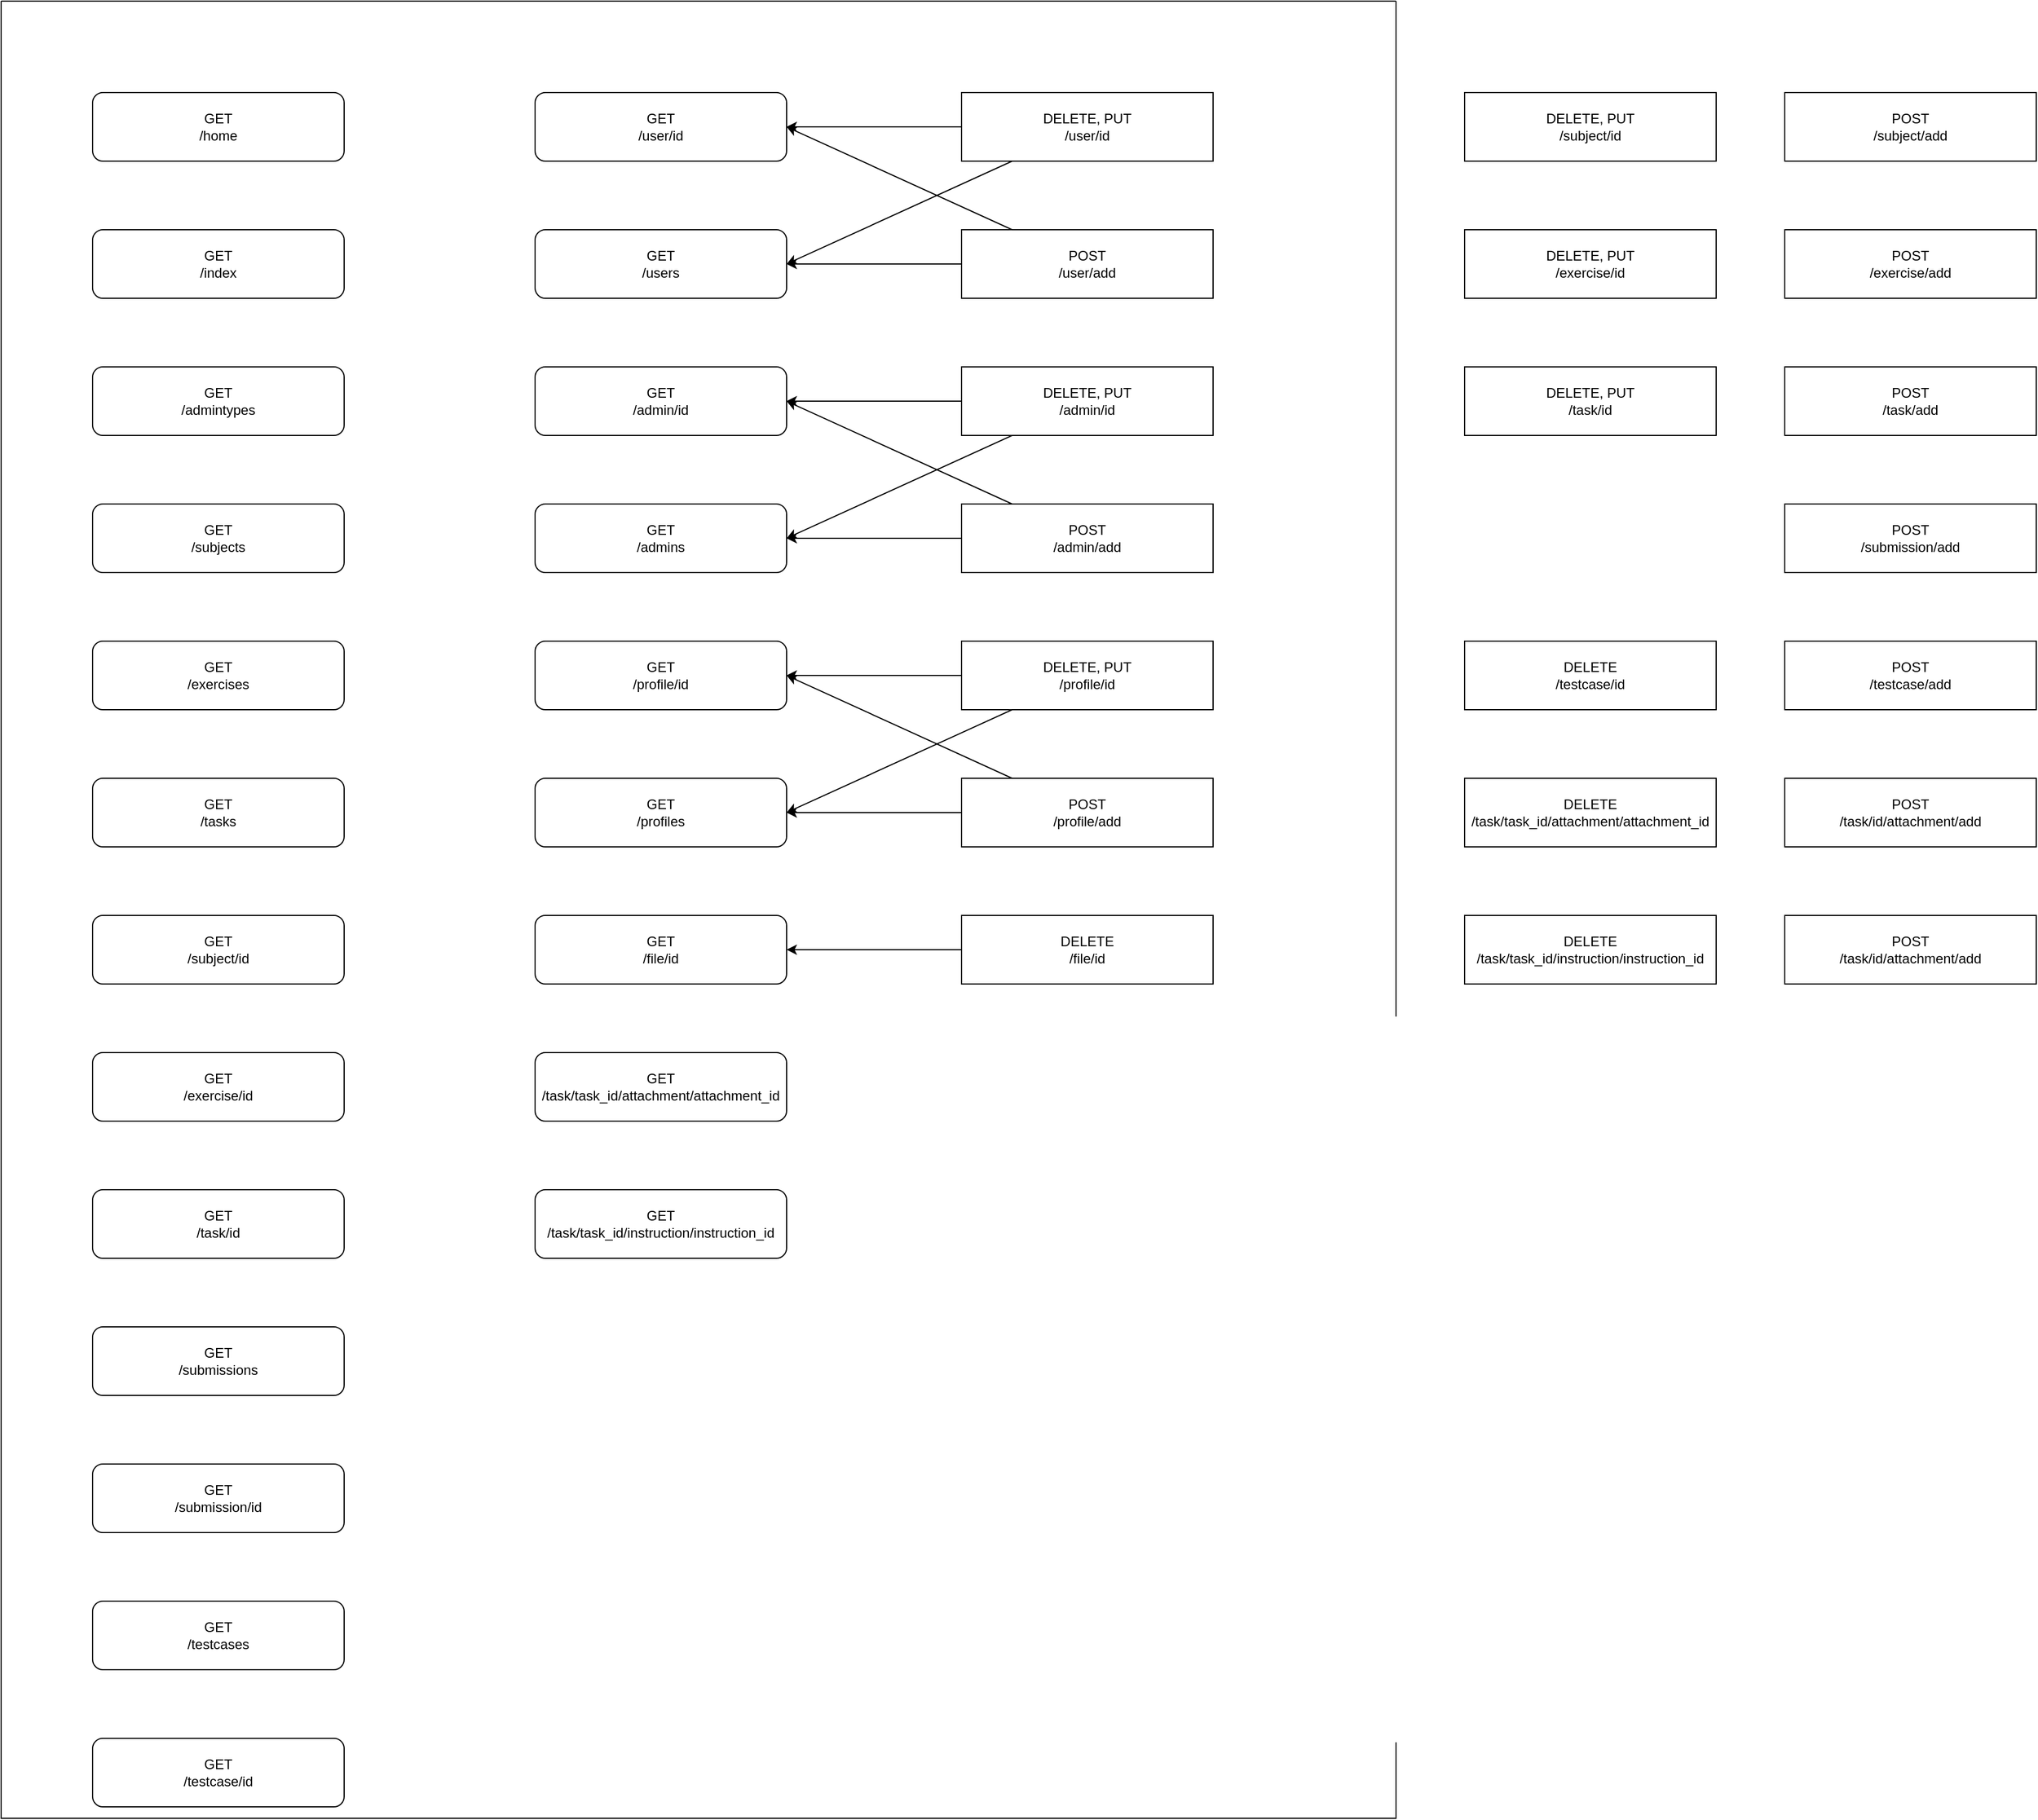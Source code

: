 <mxfile version="20.5.3" type="embed"><diagram name="Seite-1" id="0b6pMwF9IUobV9L8IJvM"><mxGraphModel dx="1231" dy="1130" grid="1" gridSize="10" guides="1" tooltips="1" connect="1" arrows="1" fold="1" page="1" pageScale="1" pageWidth="827" pageHeight="1169" math="0" shadow="0"><root><mxCell id="0"/><mxCell id="1" parent="0"/><mxCell id="88" value="" style="swimlane;startSize=0;rounded=0;fillColor=default;" vertex="1" parent="1"><mxGeometry x="880" y="40" width="1220" height="1590" as="geometry"/></mxCell><mxCell id="36" value="GET&lt;br&gt;/task/task_id/attachment/attachment_id" style="rounded=1;whiteSpace=wrap;html=1;" parent="88" vertex="1"><mxGeometry x="467" y="920" width="220" height="60" as="geometry"/></mxCell><mxCell id="37" value="GET&lt;br&gt;/task/task_id/instruction/instruction_id" style="rounded=1;whiteSpace=wrap;html=1;" parent="88" vertex="1"><mxGeometry x="467" y="1040" width="220" height="60" as="geometry"/></mxCell><mxCell id="38" value="GET&lt;br&gt;/file/id" style="rounded=1;whiteSpace=wrap;html=1;" vertex="1" parent="88"><mxGeometry x="467" y="800" width="220" height="60" as="geometry"/></mxCell><mxCell id="41" style="edgeStyle=orthogonalEdgeStyle;rounded=0;orthogonalLoop=1;jettySize=auto;html=1;entryX=1;entryY=0.5;entryDx=0;entryDy=0;" edge="1" parent="88" source="40" target="38"><mxGeometry relative="1" as="geometry"/></mxCell><mxCell id="40" value="DELETE&lt;br&gt;/file/id" style="rounded=0;whiteSpace=wrap;html=1;" vertex="1" parent="88"><mxGeometry x="840" y="800" width="220" height="60" as="geometry"/></mxCell><mxCell id="42" value="GET&lt;br&gt;/admin/id" style="rounded=1;whiteSpace=wrap;html=1;" vertex="1" parent="88"><mxGeometry x="467" y="320" width="220" height="60" as="geometry"/></mxCell><mxCell id="45" style="rounded=0;orthogonalLoop=1;jettySize=auto;html=1;entryX=1;entryY=0.5;entryDx=0;entryDy=0;" edge="1" parent="88" source="43" target="42"><mxGeometry relative="1" as="geometry"/></mxCell><mxCell id="43" value="DELETE, PUT&lt;br&gt;/admin/id" style="rounded=0;whiteSpace=wrap;html=1;" vertex="1" parent="88"><mxGeometry x="840" y="320" width="220" height="60" as="geometry"/></mxCell><mxCell id="52" value="GET&lt;br&gt;/admins" style="rounded=1;whiteSpace=wrap;html=1;" vertex="1" parent="88"><mxGeometry x="467" y="440" width="220" height="60" as="geometry"/></mxCell><mxCell id="55" style="rounded=0;orthogonalLoop=1;jettySize=auto;html=1;entryX=1;entryY=0.5;entryDx=0;entryDy=0;" edge="1" parent="88" source="43" target="52"><mxGeometry relative="1" as="geometry"/></mxCell><mxCell id="53" value="GET&lt;br&gt;/users" style="rounded=1;whiteSpace=wrap;html=1;" vertex="1" parent="88"><mxGeometry x="467" y="200" width="220" height="60" as="geometry"/></mxCell><mxCell id="54" value="GET&lt;br&gt;/user/id" style="rounded=1;whiteSpace=wrap;html=1;" vertex="1" parent="88"><mxGeometry x="467" y="80" width="220" height="60" as="geometry"/></mxCell><mxCell id="57" style="rounded=0;orthogonalLoop=1;jettySize=auto;html=1;entryX=1;entryY=0.5;entryDx=0;entryDy=0;" edge="1" parent="88" source="56" target="53"><mxGeometry relative="1" as="geometry"/></mxCell><mxCell id="58" style="rounded=0;orthogonalLoop=1;jettySize=auto;html=1;entryX=1;entryY=0.5;entryDx=0;entryDy=0;" edge="1" parent="88" source="56" target="54"><mxGeometry relative="1" as="geometry"/></mxCell><mxCell id="56" value="DELETE, PUT&lt;br&gt;/user/id" style="rounded=0;whiteSpace=wrap;html=1;" vertex="1" parent="88"><mxGeometry x="840" y="80" width="220" height="60" as="geometry"/></mxCell><mxCell id="59" value="GET&lt;br&gt;/home" style="rounded=1;whiteSpace=wrap;html=1;" vertex="1" parent="88"><mxGeometry x="80" y="80" width="220" height="60" as="geometry"/></mxCell><mxCell id="60" value="GET&lt;br&gt;/index" style="rounded=1;whiteSpace=wrap;html=1;" vertex="1" parent="88"><mxGeometry x="80" y="200" width="220" height="60" as="geometry"/></mxCell><mxCell id="61" value="GET&lt;br&gt;/profile/id" style="rounded=1;whiteSpace=wrap;html=1;" vertex="1" parent="88"><mxGeometry x="467" y="560" width="220" height="60" as="geometry"/></mxCell><mxCell id="62" value="GET&lt;br&gt;/profiles" style="rounded=1;whiteSpace=wrap;html=1;" vertex="1" parent="88"><mxGeometry x="467" y="680" width="220" height="60" as="geometry"/></mxCell><mxCell id="64" style="rounded=0;orthogonalLoop=1;jettySize=auto;html=1;entryX=1;entryY=0.5;entryDx=0;entryDy=0;" edge="1" parent="88" source="63" target="53"><mxGeometry relative="1" as="geometry"/></mxCell><mxCell id="65" style="orthogonalLoop=1;jettySize=auto;html=1;entryX=1;entryY=0.5;entryDx=0;entryDy=0;rounded=0;" edge="1" parent="88" source="63" target="54"><mxGeometry relative="1" as="geometry"/></mxCell><mxCell id="63" value="POST&lt;br&gt;/user/add" style="rounded=0;whiteSpace=wrap;html=1;" vertex="1" parent="88"><mxGeometry x="840" y="200" width="220" height="60" as="geometry"/></mxCell><mxCell id="67" style="edgeStyle=none;rounded=0;orthogonalLoop=1;jettySize=auto;html=1;entryX=1;entryY=0.5;entryDx=0;entryDy=0;" edge="1" parent="88" source="66" target="52"><mxGeometry relative="1" as="geometry"/></mxCell><mxCell id="68" style="edgeStyle=none;rounded=0;orthogonalLoop=1;jettySize=auto;html=1;entryX=1;entryY=0.5;entryDx=0;entryDy=0;" edge="1" parent="88" source="66" target="42"><mxGeometry relative="1" as="geometry"/></mxCell><mxCell id="66" value="POST&lt;br&gt;/admin/add" style="rounded=0;whiteSpace=wrap;html=1;" vertex="1" parent="88"><mxGeometry x="840" y="440" width="220" height="60" as="geometry"/></mxCell><mxCell id="72" style="edgeStyle=none;rounded=0;orthogonalLoop=1;jettySize=auto;html=1;" edge="1" parent="88" source="69" target="62"><mxGeometry relative="1" as="geometry"/></mxCell><mxCell id="73" style="edgeStyle=none;rounded=0;orthogonalLoop=1;jettySize=auto;html=1;entryX=1;entryY=0.5;entryDx=0;entryDy=0;" edge="1" parent="88" source="69" target="61"><mxGeometry relative="1" as="geometry"/></mxCell><mxCell id="69" value="POST&lt;br&gt;/profile/add" style="rounded=0;whiteSpace=wrap;html=1;" vertex="1" parent="88"><mxGeometry x="840" y="680" width="220" height="60" as="geometry"/></mxCell><mxCell id="74" style="edgeStyle=none;rounded=0;orthogonalLoop=1;jettySize=auto;html=1;entryX=1;entryY=0.5;entryDx=0;entryDy=0;" edge="1" parent="88" source="71" target="62"><mxGeometry relative="1" as="geometry"/></mxCell><mxCell id="75" style="edgeStyle=none;rounded=0;orthogonalLoop=1;jettySize=auto;html=1;entryX=1;entryY=0.5;entryDx=0;entryDy=0;" edge="1" parent="88" source="71" target="61"><mxGeometry relative="1" as="geometry"/></mxCell><mxCell id="71" value="DELETE, PUT&lt;br&gt;/profile/id" style="rounded=0;whiteSpace=wrap;html=1;" vertex="1" parent="88"><mxGeometry x="840" y="560" width="220" height="60" as="geometry"/></mxCell><mxCell id="76" value="GET&lt;br&gt;/exercises" style="rounded=1;whiteSpace=wrap;html=1;" vertex="1" parent="88"><mxGeometry x="80" y="560" width="220" height="60" as="geometry"/></mxCell><mxCell id="77" value="GET&lt;br&gt;/tasks" style="rounded=1;whiteSpace=wrap;html=1;" vertex="1" parent="88"><mxGeometry x="80" y="680" width="220" height="60" as="geometry"/></mxCell><mxCell id="78" value="GET&lt;br&gt;/subjects" style="rounded=1;whiteSpace=wrap;html=1;" vertex="1" parent="88"><mxGeometry x="80" y="440" width="220" height="60" as="geometry"/></mxCell><mxCell id="85" value="GET&lt;br&gt;/exercise/id" style="rounded=1;whiteSpace=wrap;html=1;" vertex="1" parent="88"><mxGeometry x="80" y="920" width="220" height="60" as="geometry"/></mxCell><mxCell id="86" value="GET&lt;br&gt;/task/id" style="rounded=1;whiteSpace=wrap;html=1;" vertex="1" parent="88"><mxGeometry x="80" y="1040" width="220" height="60" as="geometry"/></mxCell><mxCell id="87" value="GET&lt;br&gt;/subject/id" style="rounded=1;whiteSpace=wrap;html=1;" vertex="1" parent="88"><mxGeometry x="80" y="800" width="220" height="60" as="geometry"/></mxCell><mxCell id="95" value="GET&lt;br&gt;/submissions" style="rounded=1;whiteSpace=wrap;html=1;" vertex="1" parent="88"><mxGeometry x="80" y="1160" width="220" height="60" as="geometry"/></mxCell><mxCell id="96" value="GET&lt;br&gt;/submission/id" style="rounded=1;whiteSpace=wrap;html=1;" vertex="1" parent="88"><mxGeometry x="80" y="1280" width="220" height="60" as="geometry"/></mxCell><mxCell id="100" value="GET&lt;br&gt;/testcases" style="rounded=1;whiteSpace=wrap;html=1;" vertex="1" parent="88"><mxGeometry x="80" y="1400" width="220" height="60" as="geometry"/></mxCell><mxCell id="101" value="GET&lt;br&gt;/testcase/id" style="rounded=1;whiteSpace=wrap;html=1;" vertex="1" parent="88"><mxGeometry x="80" y="1520" width="220" height="60" as="geometry"/></mxCell><mxCell id="113" value="GET&lt;br&gt;/admintypes" style="rounded=1;whiteSpace=wrap;html=1;" vertex="1" parent="88"><mxGeometry x="80" y="320" width="220" height="60" as="geometry"/></mxCell><mxCell id="89" value="DELETE, PUT&lt;br&gt;/subject/id" style="rounded=0;whiteSpace=wrap;html=1;" vertex="1" parent="1"><mxGeometry x="2160" y="120" width="220" height="60" as="geometry"/></mxCell><mxCell id="90" value="POST&lt;br&gt;/subject/add" style="rounded=0;whiteSpace=wrap;html=1;" vertex="1" parent="1"><mxGeometry x="2440" y="120" width="220" height="60" as="geometry"/></mxCell><mxCell id="91" value="DELETE, PUT&lt;br&gt;/exercise/id" style="rounded=0;whiteSpace=wrap;html=1;" vertex="1" parent="1"><mxGeometry x="2160" y="240" width="220" height="60" as="geometry"/></mxCell><mxCell id="92" value="POST&lt;br&gt;/exercise/add" style="rounded=0;whiteSpace=wrap;html=1;" vertex="1" parent="1"><mxGeometry x="2440" y="240" width="220" height="60" as="geometry"/></mxCell><mxCell id="93" value="DELETE, PUT&lt;br&gt;/task/id" style="rounded=0;whiteSpace=wrap;html=1;" vertex="1" parent="1"><mxGeometry x="2160" y="360" width="220" height="60" as="geometry"/></mxCell><mxCell id="94" value="POST&lt;br&gt;/task/add" style="rounded=0;whiteSpace=wrap;html=1;" vertex="1" parent="1"><mxGeometry x="2440" y="360" width="220" height="60" as="geometry"/></mxCell><mxCell id="97" value="POST&lt;br&gt;/submission/add" style="rounded=0;whiteSpace=wrap;html=1;" vertex="1" parent="1"><mxGeometry x="2440" y="480" width="220" height="60" as="geometry"/></mxCell><mxCell id="98" value="POST&lt;br&gt;/testcase/add" style="rounded=0;whiteSpace=wrap;html=1;" vertex="1" parent="1"><mxGeometry x="2440" y="600" width="220" height="60" as="geometry"/></mxCell><mxCell id="102" value="DELETE&lt;br&gt;/testcase/id" style="rounded=0;whiteSpace=wrap;html=1;" vertex="1" parent="1"><mxGeometry x="2160" y="600" width="220" height="60" as="geometry"/></mxCell><mxCell id="114" value="POST&lt;br&gt;/task/id/attachment/add" style="rounded=0;whiteSpace=wrap;html=1;" vertex="1" parent="1"><mxGeometry x="2440" y="720" width="220" height="60" as="geometry"/></mxCell><mxCell id="115" value="POST&lt;br&gt;/task/id/attachment/add" style="rounded=0;whiteSpace=wrap;html=1;" vertex="1" parent="1"><mxGeometry x="2440" y="840" width="220" height="60" as="geometry"/></mxCell><mxCell id="116" value="DELETE&lt;br&gt;/task/task_id/attachment/attachment_id" style="rounded=0;whiteSpace=wrap;html=1;" vertex="1" parent="1"><mxGeometry x="2160" y="720" width="220" height="60" as="geometry"/></mxCell><mxCell id="47" value="DELETE&lt;br&gt;/task/task_id/instruction/instruction_id" style="rounded=0;whiteSpace=wrap;html=1;fillColor=default;" vertex="1" parent="1"><mxGeometry x="2160" y="840" width="220" height="60" as="geometry"/></mxCell></root></mxGraphModel></diagram></mxfile>